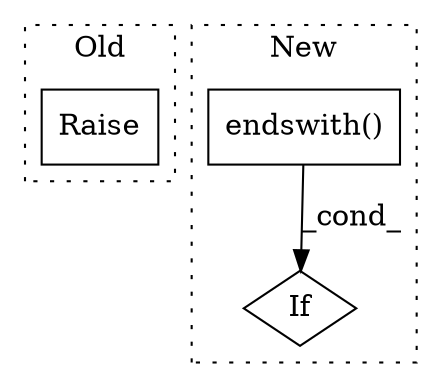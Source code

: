 digraph G {
subgraph cluster0 {
1 [label="Raise" a="91" s="4683" l="6" shape="box"];
label = "Old";
style="dotted";
}
subgraph cluster1 {
2 [label="endswith()" a="75" s="4715,4745" l="16,1" shape="box"];
3 [label="If" a="96" s="4715,4745" l="16,1" shape="diamond"];
label = "New";
style="dotted";
}
2 -> 3 [label="_cond_"];
}